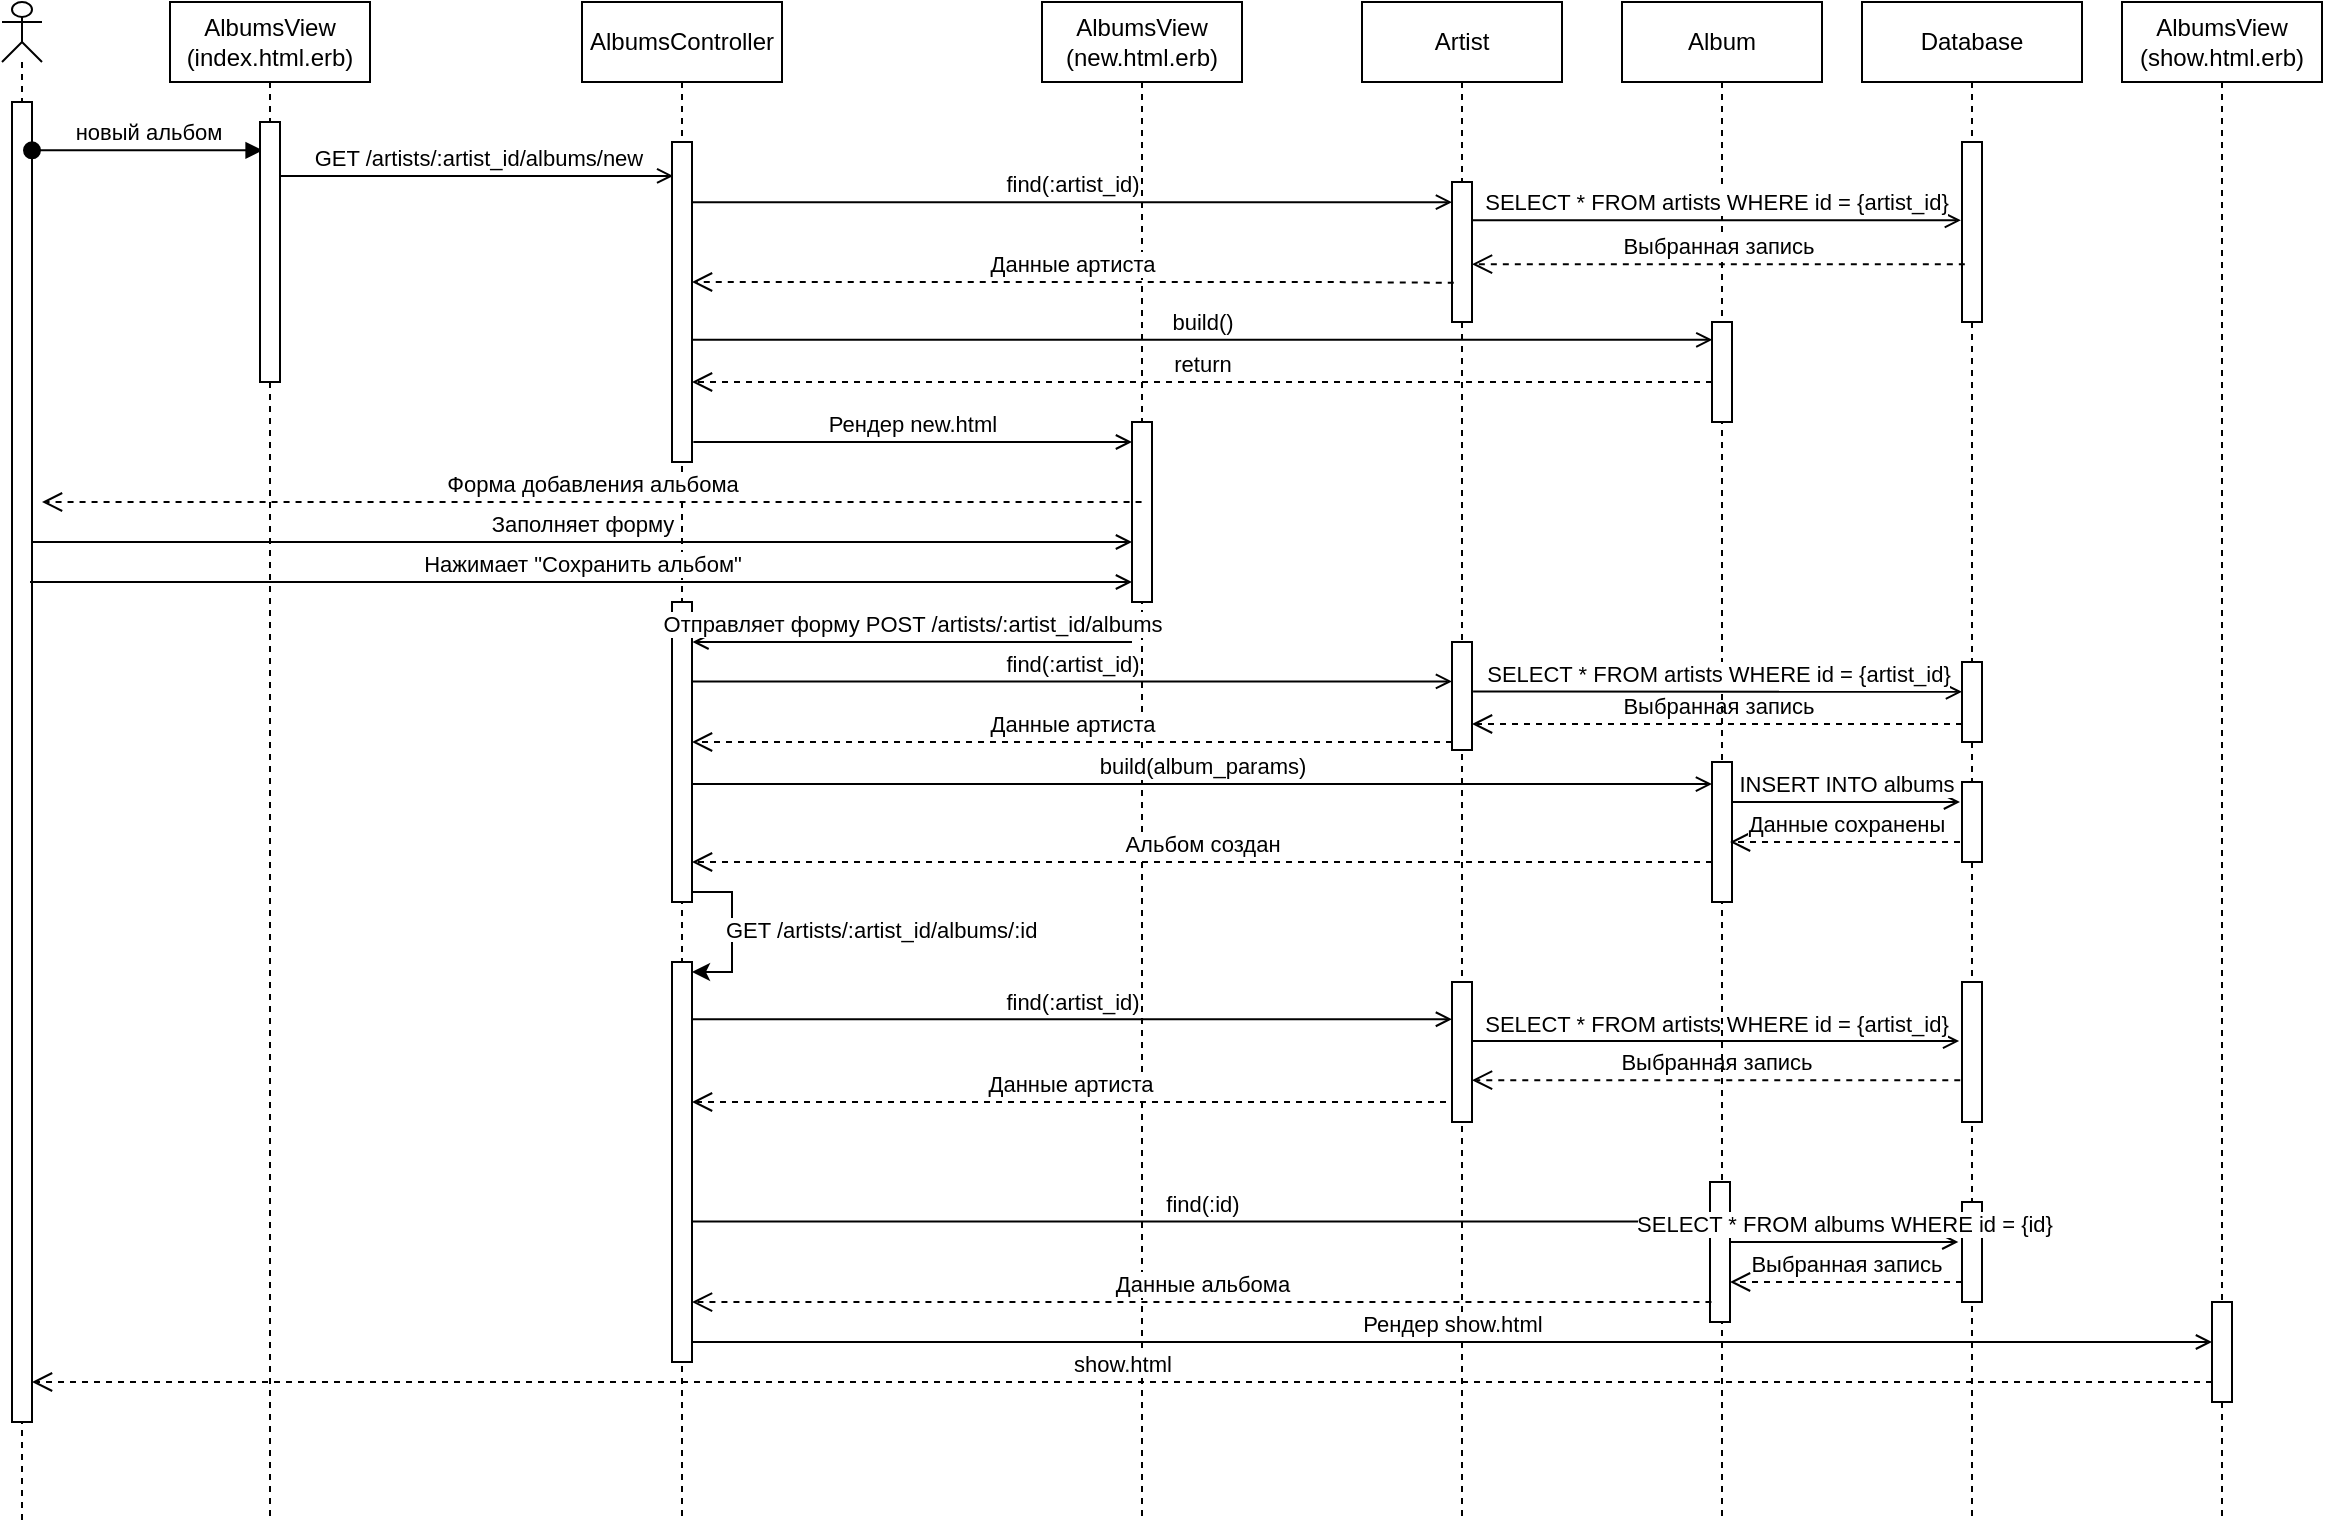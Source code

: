 <mxfile version="23.1.5" type="device">
  <diagram name="Страница — 1" id="pRmdVoRUy1hgDrz9bXuf">
    <mxGraphModel dx="368" dy="221" grid="1" gridSize="10" guides="1" tooltips="1" connect="1" arrows="1" fold="1" page="1" pageScale="1" pageWidth="1169" pageHeight="827" math="0" shadow="0">
      <root>
        <mxCell id="0" />
        <mxCell id="1" parent="0" />
        <mxCell id="kjRnv1_tp_0MxHiD8yq1-1" value="" style="shape=umlLifeline;perimeter=lifelinePerimeter;whiteSpace=wrap;html=1;container=1;dropTarget=0;collapsible=0;recursiveResize=0;outlineConnect=0;portConstraint=eastwest;newEdgeStyle={&quot;curved&quot;:0,&quot;rounded&quot;:0};participant=umlActor;size=30;" parent="1" vertex="1">
          <mxGeometry x="890" y="40" width="20" height="760" as="geometry" />
        </mxCell>
        <mxCell id="kjRnv1_tp_0MxHiD8yq1-2" value="" style="html=1;points=[[0,0,0,0,5],[0,1,0,0,-5],[1,0,0,0,5],[1,1,0,0,-5]];perimeter=orthogonalPerimeter;outlineConnect=0;targetShapes=umlLifeline;portConstraint=eastwest;newEdgeStyle={&quot;curved&quot;:0,&quot;rounded&quot;:0};" parent="kjRnv1_tp_0MxHiD8yq1-1" vertex="1">
          <mxGeometry x="5" y="50" width="10" height="660" as="geometry" />
        </mxCell>
        <mxCell id="kjRnv1_tp_0MxHiD8yq1-3" value="новый альбом" style="html=1;verticalAlign=bottom;startArrow=oval;startFill=1;endArrow=block;startSize=8;curved=0;rounded=0;entryX=0.13;entryY=0.109;entryDx=0;entryDy=0;entryPerimeter=0;" parent="1" source="kjRnv1_tp_0MxHiD8yq1-2" target="kjRnv1_tp_0MxHiD8yq1-5" edge="1">
          <mxGeometry width="60" relative="1" as="geometry">
            <mxPoint x="910" y="120" as="sourcePoint" />
            <mxPoint x="1024" y="120" as="targetPoint" />
          </mxGeometry>
        </mxCell>
        <mxCell id="kjRnv1_tp_0MxHiD8yq1-4" value="AlbumsView (index.html.erb)" style="shape=umlLifeline;perimeter=lifelinePerimeter;whiteSpace=wrap;html=1;container=1;dropTarget=0;collapsible=0;recursiveResize=0;outlineConnect=0;portConstraint=eastwest;newEdgeStyle={&quot;curved&quot;:0,&quot;rounded&quot;:0};" parent="1" vertex="1">
          <mxGeometry x="974" y="40" width="100" height="760" as="geometry" />
        </mxCell>
        <mxCell id="kjRnv1_tp_0MxHiD8yq1-5" value="" style="html=1;points=[[0,0,0,0,5],[0,1,0,0,-5],[1,0,0,0,5],[1,1,0,0,-5]];perimeter=orthogonalPerimeter;outlineConnect=0;targetShapes=umlLifeline;portConstraint=eastwest;newEdgeStyle={&quot;curved&quot;:0,&quot;rounded&quot;:0};" parent="kjRnv1_tp_0MxHiD8yq1-4" vertex="1">
          <mxGeometry x="45" y="60" width="10" height="130" as="geometry" />
        </mxCell>
        <mxCell id="kjRnv1_tp_0MxHiD8yq1-6" value="GET /artists/:artist_id/albums/new" style="html=1;verticalAlign=bottom;endArrow=open;curved=0;rounded=0;endFill=0;entryX=0.06;entryY=0.106;entryDx=0;entryDy=0;entryPerimeter=0;" parent="1" source="kjRnv1_tp_0MxHiD8yq1-5" target="kjRnv1_tp_0MxHiD8yq1-8" edge="1">
          <mxGeometry x="0.0" relative="1" as="geometry">
            <mxPoint x="1029.0" y="120" as="sourcePoint" />
            <mxPoint x="1283.43" y="125.44" as="targetPoint" />
            <mxPoint as="offset" />
          </mxGeometry>
        </mxCell>
        <mxCell id="kjRnv1_tp_0MxHiD8yq1-7" value="AlbumsController" style="shape=umlLifeline;perimeter=lifelinePerimeter;whiteSpace=wrap;html=1;container=1;dropTarget=0;collapsible=0;recursiveResize=0;outlineConnect=0;portConstraint=eastwest;newEdgeStyle={&quot;curved&quot;:0,&quot;rounded&quot;:0};" parent="1" vertex="1">
          <mxGeometry x="1180" y="40" width="100" height="760" as="geometry" />
        </mxCell>
        <mxCell id="kjRnv1_tp_0MxHiD8yq1-8" value="" style="html=1;points=[[0,0,0,0,5],[0,1,0,0,-5],[1,0,0,0,5],[1,1,0,0,-5]];perimeter=orthogonalPerimeter;outlineConnect=0;targetShapes=umlLifeline;portConstraint=eastwest;newEdgeStyle={&quot;curved&quot;:0,&quot;rounded&quot;:0};" parent="kjRnv1_tp_0MxHiD8yq1-7" vertex="1">
          <mxGeometry x="45" y="70" width="10" height="160" as="geometry" />
        </mxCell>
        <mxCell id="kjRnv1_tp_0MxHiD8yq1-9" value="" style="html=1;points=[[0,0,0,0,5],[0,1,0,0,-5],[1,0,0,0,5],[1,1,0,0,-5]];perimeter=orthogonalPerimeter;outlineConnect=0;targetShapes=umlLifeline;portConstraint=eastwest;newEdgeStyle={&quot;curved&quot;:0,&quot;rounded&quot;:0};" parent="kjRnv1_tp_0MxHiD8yq1-7" vertex="1">
          <mxGeometry x="45" y="300" width="10" height="150" as="geometry" />
        </mxCell>
        <mxCell id="kjRnv1_tp_0MxHiD8yq1-10" value="" style="html=1;points=[[0,0,0,0,5],[0,1,0,0,-5],[1,0,0,0,5],[1,1,0,0,-5]];perimeter=orthogonalPerimeter;outlineConnect=0;targetShapes=umlLifeline;portConstraint=eastwest;newEdgeStyle={&quot;curved&quot;:0,&quot;rounded&quot;:0};" parent="kjRnv1_tp_0MxHiD8yq1-7" vertex="1">
          <mxGeometry x="45" y="480" width="10" height="200" as="geometry" />
        </mxCell>
        <mxCell id="kjRnv1_tp_0MxHiD8yq1-11" style="edgeStyle=orthogonalEdgeStyle;rounded=0;orthogonalLoop=1;jettySize=auto;html=1;curved=0;exitX=1;exitY=1;exitDx=0;exitDy=-5;exitPerimeter=0;entryX=1;entryY=0;entryDx=0;entryDy=5;entryPerimeter=0;" parent="kjRnv1_tp_0MxHiD8yq1-7" source="kjRnv1_tp_0MxHiD8yq1-9" target="kjRnv1_tp_0MxHiD8yq1-10" edge="1">
          <mxGeometry relative="1" as="geometry" />
        </mxCell>
        <mxCell id="kjRnv1_tp_0MxHiD8yq1-12" value="Artist" style="shape=umlLifeline;perimeter=lifelinePerimeter;whiteSpace=wrap;html=1;container=1;dropTarget=0;collapsible=0;recursiveResize=0;outlineConnect=0;portConstraint=eastwest;newEdgeStyle={&quot;curved&quot;:0,&quot;rounded&quot;:0};" parent="1" vertex="1">
          <mxGeometry x="1570" y="40" width="100" height="760" as="geometry" />
        </mxCell>
        <mxCell id="kjRnv1_tp_0MxHiD8yq1-13" value="" style="html=1;points=[[0,0,0,0,5],[0,1,0,0,-5],[1,0,0,0,5],[1,1,0,0,-5]];perimeter=orthogonalPerimeter;outlineConnect=0;targetShapes=umlLifeline;portConstraint=eastwest;newEdgeStyle={&quot;curved&quot;:0,&quot;rounded&quot;:0};" parent="kjRnv1_tp_0MxHiD8yq1-12" vertex="1">
          <mxGeometry x="45" y="90" width="10" height="70" as="geometry" />
        </mxCell>
        <mxCell id="kjRnv1_tp_0MxHiD8yq1-15" value="" style="html=1;points=[[0,0,0,0,5],[0,1,0,0,-5],[1,0,0,0,5],[1,1,0,0,-5]];perimeter=orthogonalPerimeter;outlineConnect=0;targetShapes=umlLifeline;portConstraint=eastwest;newEdgeStyle={&quot;curved&quot;:0,&quot;rounded&quot;:0};" parent="kjRnv1_tp_0MxHiD8yq1-12" vertex="1">
          <mxGeometry x="45" y="490" width="10" height="70" as="geometry" />
        </mxCell>
        <mxCell id="kjRnv1_tp_0MxHiD8yq1-48" value="" style="html=1;points=[[0,0,0,0,5],[0,1,0,0,-5],[1,0,0,0,5],[1,1,0,0,-5]];perimeter=orthogonalPerimeter;outlineConnect=0;targetShapes=umlLifeline;portConstraint=eastwest;newEdgeStyle={&quot;curved&quot;:0,&quot;rounded&quot;:0};" parent="kjRnv1_tp_0MxHiD8yq1-12" vertex="1">
          <mxGeometry x="45" y="320" width="10" height="54" as="geometry" />
        </mxCell>
        <mxCell id="kjRnv1_tp_0MxHiD8yq1-16" value="AlbumsView (show.html.erb)" style="shape=umlLifeline;perimeter=lifelinePerimeter;whiteSpace=wrap;html=1;container=1;dropTarget=0;collapsible=0;recursiveResize=0;outlineConnect=0;portConstraint=eastwest;newEdgeStyle={&quot;curved&quot;:0,&quot;rounded&quot;:0};" parent="1" vertex="1">
          <mxGeometry x="1950" y="40" width="100" height="760" as="geometry" />
        </mxCell>
        <mxCell id="kjRnv1_tp_0MxHiD8yq1-75" value="" style="html=1;points=[[0,0,0,0,5],[0,1,0,0,-5],[1,0,0,0,5],[1,1,0,0,-5]];perimeter=orthogonalPerimeter;outlineConnect=0;targetShapes=umlLifeline;portConstraint=eastwest;newEdgeStyle={&quot;curved&quot;:0,&quot;rounded&quot;:0};" parent="kjRnv1_tp_0MxHiD8yq1-16" vertex="1">
          <mxGeometry x="45" y="650" width="10" height="50" as="geometry" />
        </mxCell>
        <mxCell id="kjRnv1_tp_0MxHiD8yq1-17" value="build()" style="html=1;verticalAlign=bottom;endArrow=open;curved=0;rounded=0;endFill=0;entryX=0.019;entryY=0.178;entryDx=0;entryDy=0;entryPerimeter=0;" parent="1" source="kjRnv1_tp_0MxHiD8yq1-8" target="kjRnv1_tp_0MxHiD8yq1-42" edge="1">
          <mxGeometry relative="1" as="geometry">
            <mxPoint x="1235.0" y="220" as="sourcePoint" />
            <mxPoint x="1612.8" y="220" as="targetPoint" />
          </mxGeometry>
        </mxCell>
        <mxCell id="kjRnv1_tp_0MxHiD8yq1-18" value="AlbumsView (new.html.erb)" style="shape=umlLifeline;perimeter=lifelinePerimeter;whiteSpace=wrap;html=1;container=1;dropTarget=0;collapsible=0;recursiveResize=0;outlineConnect=0;portConstraint=eastwest;newEdgeStyle={&quot;curved&quot;:0,&quot;rounded&quot;:0};" parent="1" vertex="1">
          <mxGeometry x="1410" y="40" width="100" height="760" as="geometry" />
        </mxCell>
        <mxCell id="kjRnv1_tp_0MxHiD8yq1-19" value="" style="html=1;points=[[0,0,0,0,5],[0,1,0,0,-5],[1,0,0,0,5],[1,1,0,0,-5]];perimeter=orthogonalPerimeter;outlineConnect=0;targetShapes=umlLifeline;portConstraint=eastwest;newEdgeStyle={&quot;curved&quot;:0,&quot;rounded&quot;:0};" parent="kjRnv1_tp_0MxHiD8yq1-18" vertex="1">
          <mxGeometry x="45" y="210" width="10" height="90" as="geometry" />
        </mxCell>
        <mxCell id="kjRnv1_tp_0MxHiD8yq1-20" value="Database" style="shape=umlLifeline;perimeter=lifelinePerimeter;whiteSpace=wrap;html=1;container=1;dropTarget=0;collapsible=0;recursiveResize=0;outlineConnect=0;portConstraint=eastwest;newEdgeStyle={&quot;curved&quot;:0,&quot;rounded&quot;:0};" parent="1" vertex="1">
          <mxGeometry x="1820" y="40" width="110" height="760" as="geometry" />
        </mxCell>
        <mxCell id="kjRnv1_tp_0MxHiD8yq1-21" value="" style="html=1;points=[[0,0,0,0,5],[0,1,0,0,-5],[1,0,0,0,5],[1,1,0,0,-5]];perimeter=orthogonalPerimeter;outlineConnect=0;targetShapes=umlLifeline;portConstraint=eastwest;newEdgeStyle={&quot;curved&quot;:0,&quot;rounded&quot;:0};" parent="kjRnv1_tp_0MxHiD8yq1-20" vertex="1">
          <mxGeometry x="50" y="390" width="10" height="40" as="geometry" />
        </mxCell>
        <mxCell id="kjRnv1_tp_0MxHiD8yq1-25" value="" style="html=1;points=[[0,0,0,0,5],[0,1,0,0,-5],[1,0,0,0,5],[1,1,0,0,-5]];perimeter=orthogonalPerimeter;outlineConnect=0;targetShapes=umlLifeline;portConstraint=eastwest;newEdgeStyle={&quot;curved&quot;:0,&quot;rounded&quot;:0};" parent="kjRnv1_tp_0MxHiD8yq1-20" vertex="1">
          <mxGeometry x="50" y="490" width="10" height="70" as="geometry" />
        </mxCell>
        <mxCell id="kjRnv1_tp_0MxHiD8yq1-51" value="" style="html=1;points=[[0,0,0,0,5],[0,1,0,0,-5],[1,0,0,0,5],[1,1,0,0,-5]];perimeter=orthogonalPerimeter;outlineConnect=0;targetShapes=umlLifeline;portConstraint=eastwest;newEdgeStyle={&quot;curved&quot;:0,&quot;rounded&quot;:0};" parent="kjRnv1_tp_0MxHiD8yq1-20" vertex="1">
          <mxGeometry x="50" y="70" width="10" height="90" as="geometry" />
        </mxCell>
        <mxCell id="kjRnv1_tp_0MxHiD8yq1-54" value="" style="html=1;points=[[0,0,0,0,5],[0,1,0,0,-5],[1,0,0,0,5],[1,1,0,0,-5]];perimeter=orthogonalPerimeter;outlineConnect=0;targetShapes=umlLifeline;portConstraint=eastwest;newEdgeStyle={&quot;curved&quot;:0,&quot;rounded&quot;:0};" parent="kjRnv1_tp_0MxHiD8yq1-20" vertex="1">
          <mxGeometry x="50" y="330" width="10" height="40" as="geometry" />
        </mxCell>
        <mxCell id="kjRnv1_tp_0MxHiD8yq1-55" value="Выбранная запись" style="html=1;verticalAlign=bottom;endArrow=open;dashed=1;endSize=8;curved=0;rounded=0;" parent="kjRnv1_tp_0MxHiD8yq1-20" source="kjRnv1_tp_0MxHiD8yq1-54" edge="1">
          <mxGeometry relative="1" as="geometry">
            <mxPoint x="60" y="360" as="sourcePoint" />
            <mxPoint x="-195" y="361" as="targetPoint" />
          </mxGeometry>
        </mxCell>
        <mxCell id="kjRnv1_tp_0MxHiD8yq1-71" value="" style="html=1;points=[[0,0,0,0,5],[0,1,0,0,-5],[1,0,0,0,5],[1,1,0,0,-5]];perimeter=orthogonalPerimeter;outlineConnect=0;targetShapes=umlLifeline;portConstraint=eastwest;newEdgeStyle={&quot;curved&quot;:0,&quot;rounded&quot;:0};" parent="kjRnv1_tp_0MxHiD8yq1-20" vertex="1">
          <mxGeometry x="50" y="600" width="10" height="50" as="geometry" />
        </mxCell>
        <mxCell id="kjRnv1_tp_0MxHiD8yq1-26" value="return" style="html=1;verticalAlign=bottom;endArrow=open;dashed=1;endSize=8;curved=0;rounded=0;" parent="1" source="kjRnv1_tp_0MxHiD8yq1-42" edge="1">
          <mxGeometry relative="1" as="geometry">
            <mxPoint x="1615" y="230" as="sourcePoint" />
            <mxPoint x="1235.0" y="230" as="targetPoint" />
          </mxGeometry>
        </mxCell>
        <mxCell id="kjRnv1_tp_0MxHiD8yq1-27" value="Рендер new.html" style="html=1;verticalAlign=bottom;endArrow=open;curved=0;rounded=0;endFill=0;exitX=1.067;exitY=0.891;exitDx=0;exitDy=0;exitPerimeter=0;" parent="1" edge="1">
          <mxGeometry relative="1" as="geometry">
            <mxPoint x="1235.67" y="260.0" as="sourcePoint" />
            <mxPoint x="1455" y="260.0" as="targetPoint" />
          </mxGeometry>
        </mxCell>
        <mxCell id="kjRnv1_tp_0MxHiD8yq1-28" value="Форма добавления альбома" style="html=1;verticalAlign=bottom;endArrow=open;dashed=1;endSize=8;curved=0;rounded=0;entryX=0.761;entryY=0.297;entryDx=0;entryDy=0;entryPerimeter=0;" parent="1" edge="1">
          <mxGeometry relative="1" as="geometry">
            <mxPoint x="1459.78" y="290.0" as="sourcePoint" />
            <mxPoint x="910.0" y="290.0" as="targetPoint" />
          </mxGeometry>
        </mxCell>
        <mxCell id="kjRnv1_tp_0MxHiD8yq1-29" value="Заполняет форму" style="html=1;verticalAlign=bottom;endArrow=open;curved=0;rounded=0;endFill=0;" parent="1" edge="1">
          <mxGeometry relative="1" as="geometry">
            <mxPoint x="905" y="310" as="sourcePoint" />
            <mxPoint x="1455" y="310.0" as="targetPoint" />
          </mxGeometry>
        </mxCell>
        <mxCell id="kjRnv1_tp_0MxHiD8yq1-30" value="Нажимает &quot;Сохранить альбом&quot;" style="html=1;verticalAlign=bottom;endArrow=open;curved=0;rounded=0;endFill=0;exitX=0.9;exitY=0.415;exitDx=0;exitDy=0;exitPerimeter=0;" parent="1" edge="1">
          <mxGeometry relative="1" as="geometry">
            <mxPoint x="904.0" y="330.0" as="sourcePoint" />
            <mxPoint x="1455" y="330.0" as="targetPoint" />
          </mxGeometry>
        </mxCell>
        <mxCell id="kjRnv1_tp_0MxHiD8yq1-31" value="Отправляет форму POST /artists/:artist_id/albums" style="html=1;verticalAlign=bottom;endArrow=open;curved=0;rounded=0;endFill=0;entryX=1.023;entryY=0.168;entryDx=0;entryDy=0;entryPerimeter=0;" parent="1" edge="1">
          <mxGeometry relative="1" as="geometry">
            <mxPoint x="1455" y="360" as="sourcePoint" />
            <mxPoint x="1235.23" y="360" as="targetPoint" />
          </mxGeometry>
        </mxCell>
        <mxCell id="kjRnv1_tp_0MxHiD8yq1-32" value="build(album_params)" style="html=1;verticalAlign=bottom;endArrow=open;curved=0;rounded=0;endFill=0;exitX=0.978;exitY=0.607;exitDx=0;exitDy=0;exitPerimeter=0;" parent="1" source="kjRnv1_tp_0MxHiD8yq1-9" target="kjRnv1_tp_0MxHiD8yq1-44" edge="1">
          <mxGeometry relative="1" as="geometry">
            <mxPoint x="1240" y="430" as="sourcePoint" />
            <mxPoint x="1619.82" y="430" as="targetPoint" />
          </mxGeometry>
        </mxCell>
        <mxCell id="kjRnv1_tp_0MxHiD8yq1-35" value="Альбом создан" style="html=1;verticalAlign=bottom;endArrow=open;dashed=1;endSize=8;curved=0;rounded=0;" parent="1" source="kjRnv1_tp_0MxHiD8yq1-44" edge="1">
          <mxGeometry relative="1" as="geometry">
            <mxPoint x="1616.8" y="469.995" as="sourcePoint" />
            <mxPoint x="1235" y="469.995" as="targetPoint" />
          </mxGeometry>
        </mxCell>
        <mxCell id="kjRnv1_tp_0MxHiD8yq1-36" value="&lt;span style=&quot;color: rgb(0, 0, 0); font-family: Helvetica; font-size: 11px; font-style: normal; font-variant-ligatures: normal; font-variant-caps: normal; font-weight: 400; letter-spacing: normal; orphans: 2; text-align: center; text-indent: 0px; text-transform: none; widows: 2; word-spacing: 0px; -webkit-text-stroke-width: 0px; background-color: rgb(255, 255, 255); text-decoration-thickness: initial; text-decoration-style: initial; text-decoration-color: initial; float: none; display: inline !important;&quot;&gt;GET /artists/:artist_id/albums/:id&lt;/span&gt;" style="text;whiteSpace=wrap;html=1;" parent="1" vertex="1">
          <mxGeometry x="1250" y="490" width="180" height="20" as="geometry" />
        </mxCell>
        <mxCell id="kjRnv1_tp_0MxHiD8yq1-37" value="find(:artist_id)" style="html=1;verticalAlign=bottom;endArrow=open;curved=0;rounded=0;endFill=0;entryX=-0.002;entryY=0.266;entryDx=0;entryDy=0;entryPerimeter=0;" parent="1" source="kjRnv1_tp_0MxHiD8yq1-10" target="kjRnv1_tp_0MxHiD8yq1-15" edge="1">
          <mxGeometry relative="1" as="geometry">
            <mxPoint x="1250" y="549" as="sourcePoint" />
            <mxPoint x="1610" y="549" as="targetPoint" />
          </mxGeometry>
        </mxCell>
        <mxCell id="kjRnv1_tp_0MxHiD8yq1-38" value="Данные артиста" style="html=1;verticalAlign=bottom;endArrow=open;dashed=1;endSize=8;curved=0;rounded=0;exitX=0.18;exitY=0.777;exitDx=0;exitDy=0;exitPerimeter=0;" parent="1" edge="1">
          <mxGeometry relative="1" as="geometry">
            <mxPoint x="1612" y="590" as="sourcePoint" />
            <mxPoint x="1235" y="590" as="targetPoint" />
          </mxGeometry>
        </mxCell>
        <mxCell id="kjRnv1_tp_0MxHiD8yq1-39" value="SELECT * FROM artists WHERE id = {artist_id}" style="html=1;verticalAlign=bottom;endArrow=open;curved=0;rounded=0;endFill=0;entryX=-0.143;entryY=0.422;entryDx=0;entryDy=0;entryPerimeter=0;" parent="1" source="kjRnv1_tp_0MxHiD8yq1-15" target="kjRnv1_tp_0MxHiD8yq1-25" edge="1">
          <mxGeometry relative="1" as="geometry">
            <mxPoint x="1370" y="500" as="sourcePoint" />
            <mxPoint x="1750" y="500" as="targetPoint" />
          </mxGeometry>
        </mxCell>
        <mxCell id="kjRnv1_tp_0MxHiD8yq1-40" value="Выбранная запись" style="html=1;verticalAlign=bottom;endArrow=open;dashed=1;endSize=8;curved=0;rounded=0;exitX=-0.086;exitY=0.701;exitDx=0;exitDy=0;exitPerimeter=0;" parent="1" source="kjRnv1_tp_0MxHiD8yq1-25" target="kjRnv1_tp_0MxHiD8yq1-15" edge="1">
          <mxGeometry relative="1" as="geometry">
            <mxPoint x="1780" y="500" as="sourcePoint" />
            <mxPoint x="1400" y="500" as="targetPoint" />
          </mxGeometry>
        </mxCell>
        <mxCell id="kjRnv1_tp_0MxHiD8yq1-41" value="Album" style="shape=umlLifeline;perimeter=lifelinePerimeter;whiteSpace=wrap;html=1;container=1;dropTarget=0;collapsible=0;recursiveResize=0;outlineConnect=0;portConstraint=eastwest;newEdgeStyle={&quot;curved&quot;:0,&quot;rounded&quot;:0};" parent="1" vertex="1">
          <mxGeometry x="1700" y="40" width="100" height="760" as="geometry" />
        </mxCell>
        <mxCell id="kjRnv1_tp_0MxHiD8yq1-42" value="" style="html=1;points=[[0,0,0,0,5],[0,1,0,0,-5],[1,0,0,0,5],[1,1,0,0,-5]];perimeter=orthogonalPerimeter;outlineConnect=0;targetShapes=umlLifeline;portConstraint=eastwest;newEdgeStyle={&quot;curved&quot;:0,&quot;rounded&quot;:0};" parent="kjRnv1_tp_0MxHiD8yq1-41" vertex="1">
          <mxGeometry x="45" y="160" width="10" height="50" as="geometry" />
        </mxCell>
        <mxCell id="kjRnv1_tp_0MxHiD8yq1-44" value="" style="html=1;points=[[0,0,0,0,5],[0,1,0,0,-5],[1,0,0,0,5],[1,1,0,0,-5]];perimeter=orthogonalPerimeter;outlineConnect=0;targetShapes=umlLifeline;portConstraint=eastwest;newEdgeStyle={&quot;curved&quot;:0,&quot;rounded&quot;:0};" parent="kjRnv1_tp_0MxHiD8yq1-41" vertex="1">
          <mxGeometry x="45" y="380" width="10" height="70" as="geometry" />
        </mxCell>
        <mxCell id="kjRnv1_tp_0MxHiD8yq1-66" value="" style="html=1;points=[[0,0,0,0,5],[0,1,0,0,-5],[1,0,0,0,5],[1,1,0,0,-5]];perimeter=orthogonalPerimeter;outlineConnect=0;targetShapes=umlLifeline;portConstraint=eastwest;newEdgeStyle={&quot;curved&quot;:0,&quot;rounded&quot;:0};" parent="kjRnv1_tp_0MxHiD8yq1-41" vertex="1">
          <mxGeometry x="44" y="590" width="10" height="70" as="geometry" />
        </mxCell>
        <mxCell id="kjRnv1_tp_0MxHiD8yq1-46" value="find(:artist_id)" style="html=1;verticalAlign=bottom;endArrow=open;curved=0;rounded=0;endFill=0;exitX=1.028;exitY=0.188;exitDx=0;exitDy=0;exitPerimeter=0;" parent="1" source="kjRnv1_tp_0MxHiD8yq1-8" target="kjRnv1_tp_0MxHiD8yq1-13" edge="1">
          <mxGeometry relative="1" as="geometry">
            <mxPoint x="1250" y="140" as="sourcePoint" />
            <mxPoint x="1390" y="140" as="targetPoint" />
          </mxGeometry>
        </mxCell>
        <mxCell id="kjRnv1_tp_0MxHiD8yq1-47" value="Данные артиста" style="html=1;verticalAlign=bottom;endArrow=open;dashed=1;endSize=8;curved=0;rounded=0;exitX=0.088;exitY=0.435;exitDx=0;exitDy=0;exitPerimeter=0;" parent="1" edge="1">
          <mxGeometry relative="1" as="geometry">
            <mxPoint x="1615.88" y="180.4" as="sourcePoint" />
            <mxPoint x="1235" y="180" as="targetPoint" />
            <Array as="points">
              <mxPoint x="1550" y="180" />
            </Array>
          </mxGeometry>
        </mxCell>
        <mxCell id="kjRnv1_tp_0MxHiD8yq1-49" value="find(:artist_id)" style="html=1;verticalAlign=bottom;endArrow=open;curved=0;rounded=0;endFill=0;entryX=0;entryY=0;entryDx=0;entryDy=5;entryPerimeter=0;" parent="1" edge="1">
          <mxGeometry relative="1" as="geometry">
            <mxPoint x="1235" y="379.74" as="sourcePoint" />
            <mxPoint x="1615" y="379.74" as="targetPoint" />
          </mxGeometry>
        </mxCell>
        <mxCell id="kjRnv1_tp_0MxHiD8yq1-50" value="Данные артиста" style="html=1;verticalAlign=bottom;endArrow=open;dashed=1;endSize=8;curved=0;rounded=0;" parent="1" edge="1">
          <mxGeometry relative="1" as="geometry">
            <mxPoint x="1615" y="410" as="sourcePoint" />
            <mxPoint x="1235" y="410" as="targetPoint" />
            <Array as="points">
              <mxPoint x="1545" y="410" />
            </Array>
          </mxGeometry>
        </mxCell>
        <mxCell id="kjRnv1_tp_0MxHiD8yq1-53" value="Выбранная запись" style="html=1;verticalAlign=bottom;endArrow=open;dashed=1;endSize=8;curved=0;rounded=0;exitX=0.141;exitY=0.679;exitDx=0;exitDy=0;exitPerimeter=0;" parent="1" source="kjRnv1_tp_0MxHiD8yq1-51" target="kjRnv1_tp_0MxHiD8yq1-13" edge="1">
          <mxGeometry relative="1" as="geometry">
            <mxPoint x="1880" y="170" as="sourcePoint" />
            <mxPoint x="1430" y="171" as="targetPoint" />
          </mxGeometry>
        </mxCell>
        <mxCell id="kjRnv1_tp_0MxHiD8yq1-52" value="SELECT * FROM artists WHERE id = {artist_id}" style="html=1;verticalAlign=bottom;endArrow=open;curved=0;rounded=0;endFill=0;entryX=-0.054;entryY=0.435;entryDx=0;entryDy=0;entryPerimeter=0;" parent="1" source="kjRnv1_tp_0MxHiD8yq1-13" target="kjRnv1_tp_0MxHiD8yq1-51" edge="1">
          <mxGeometry relative="1" as="geometry">
            <mxPoint x="1630" y="140" as="sourcePoint" />
            <mxPoint x="1875" y="150" as="targetPoint" />
          </mxGeometry>
        </mxCell>
        <mxCell id="kjRnv1_tp_0MxHiD8yq1-56" value="SELECT * FROM artists WHERE id = {artist_id}" style="html=1;verticalAlign=bottom;endArrow=open;curved=0;rounded=0;endFill=0;entryX=-0.054;entryY=0.435;entryDx=0;entryDy=0;entryPerimeter=0;" parent="1" edge="1">
          <mxGeometry relative="1" as="geometry">
            <mxPoint x="1625.54" y="384.74" as="sourcePoint" />
            <mxPoint x="1870" y="384.89" as="targetPoint" />
          </mxGeometry>
        </mxCell>
        <mxCell id="kjRnv1_tp_0MxHiD8yq1-58" value="INSERT INTO albums" style="html=1;verticalAlign=bottom;endArrow=open;curved=0;rounded=0;endFill=0;" parent="1" source="kjRnv1_tp_0MxHiD8yq1-44" edge="1">
          <mxGeometry relative="1" as="geometry">
            <mxPoint x="1754" y="440" as="sourcePoint" />
            <mxPoint x="1869" y="440" as="targetPoint" />
          </mxGeometry>
        </mxCell>
        <mxCell id="kjRnv1_tp_0MxHiD8yq1-59" value="Данные сохранены" style="html=1;verticalAlign=bottom;endArrow=open;dashed=1;endSize=8;curved=0;rounded=0;" parent="1" edge="1">
          <mxGeometry relative="1" as="geometry">
            <mxPoint x="1869" y="460" as="sourcePoint" />
            <mxPoint x="1754" y="460" as="targetPoint" />
          </mxGeometry>
        </mxCell>
        <mxCell id="kjRnv1_tp_0MxHiD8yq1-24" value="Рендер show.html" style="html=1;verticalAlign=bottom;endArrow=open;curved=0;rounded=0;endFill=0;exitX=1.043;exitY=0.901;exitDx=0;exitDy=0;exitPerimeter=0;" parent="1" edge="1">
          <mxGeometry relative="1" as="geometry">
            <mxPoint x="1235.43" y="710" as="sourcePoint" />
            <mxPoint x="1995" y="710" as="targetPoint" />
          </mxGeometry>
        </mxCell>
        <mxCell id="kjRnv1_tp_0MxHiD8yq1-22" value="show.html" style="html=1;verticalAlign=bottom;endArrow=open;dashed=1;endSize=8;curved=0;rounded=0;" parent="1" source="kjRnv1_tp_0MxHiD8yq1-75" target="kjRnv1_tp_0MxHiD8yq1-2" edge="1">
          <mxGeometry relative="1" as="geometry">
            <mxPoint x="1990" y="730" as="sourcePoint" />
            <mxPoint x="990" y="730.0" as="targetPoint" />
            <Array as="points">
              <mxPoint x="1815" y="730" />
            </Array>
          </mxGeometry>
        </mxCell>
        <mxCell id="kjRnv1_tp_0MxHiD8yq1-67" value="find(:id)" style="html=1;verticalAlign=bottom;endArrow=open;curved=0;rounded=0;endFill=0;entryX=0.016;entryY=0.282;entryDx=0;entryDy=0;entryPerimeter=0;" parent="1" source="kjRnv1_tp_0MxHiD8yq1-10" target="kjRnv1_tp_0MxHiD8yq1-66" edge="1">
          <mxGeometry relative="1" as="geometry">
            <mxPoint x="1240" y="640" as="sourcePoint" />
            <mxPoint x="1610" y="640" as="targetPoint" />
          </mxGeometry>
        </mxCell>
        <mxCell id="kjRnv1_tp_0MxHiD8yq1-68" value="Данные альбома" style="html=1;verticalAlign=bottom;endArrow=open;dashed=1;endSize=8;curved=0;rounded=0;exitX=0.072;exitY=0.858;exitDx=0;exitDy=0;exitPerimeter=0;" parent="1" source="kjRnv1_tp_0MxHiD8yq1-66" target="kjRnv1_tp_0MxHiD8yq1-10" edge="1">
          <mxGeometry relative="1" as="geometry">
            <mxPoint x="1617" y="681" as="sourcePoint" />
            <mxPoint x="1240" y="681" as="targetPoint" />
          </mxGeometry>
        </mxCell>
        <mxCell id="kjRnv1_tp_0MxHiD8yq1-72" value="SELECT * FROM albums WHERE id = {id}" style="html=1;verticalAlign=bottom;endArrow=open;curved=0;rounded=0;endFill=0;entryX=-0.185;entryY=0.38;entryDx=0;entryDy=0;entryPerimeter=0;" parent="1" edge="1">
          <mxGeometry relative="1" as="geometry">
            <mxPoint x="1754" y="660" as="sourcePoint" />
            <mxPoint x="1868.15" y="660" as="targetPoint" />
          </mxGeometry>
        </mxCell>
        <mxCell id="kjRnv1_tp_0MxHiD8yq1-73" value="Выбранная запись" style="html=1;verticalAlign=bottom;endArrow=open;dashed=1;endSize=8;curved=0;rounded=0;" parent="1" edge="1">
          <mxGeometry relative="1" as="geometry">
            <mxPoint x="1870" y="680" as="sourcePoint" />
            <mxPoint x="1754" y="680" as="targetPoint" />
          </mxGeometry>
        </mxCell>
      </root>
    </mxGraphModel>
  </diagram>
</mxfile>
